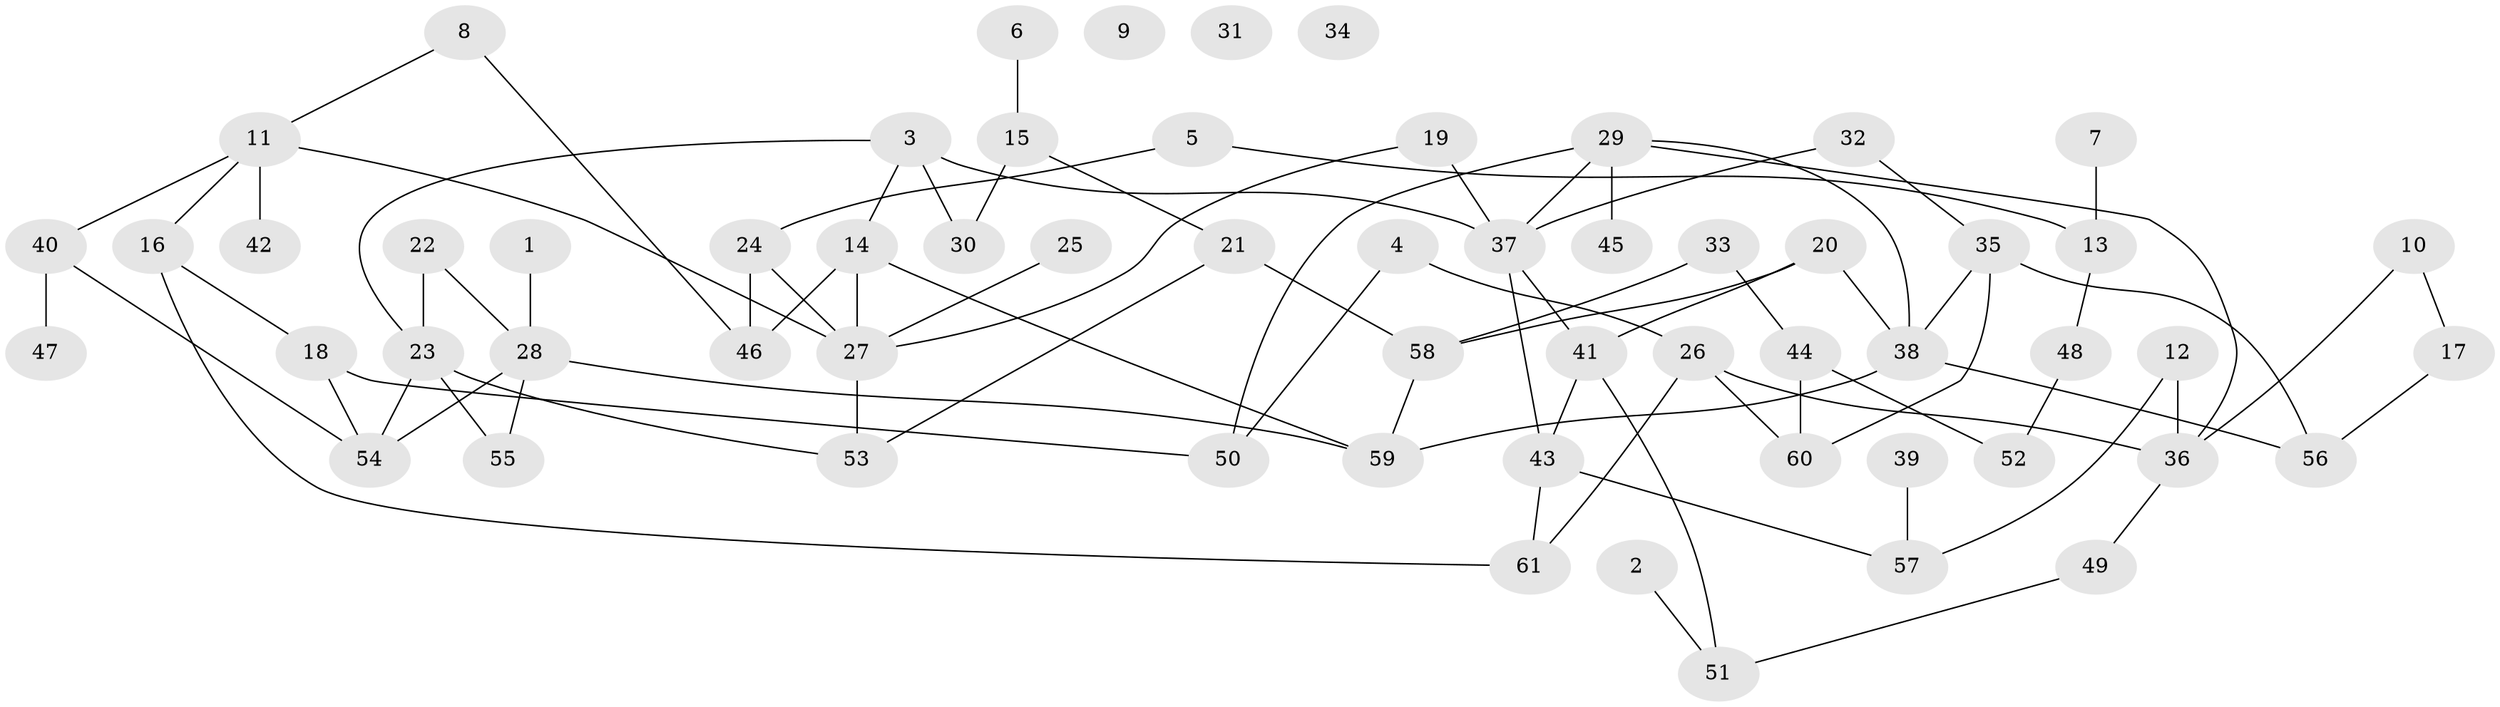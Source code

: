 // Generated by graph-tools (version 1.1) at 2025/13/03/09/25 04:13:11]
// undirected, 61 vertices, 84 edges
graph export_dot {
graph [start="1"]
  node [color=gray90,style=filled];
  1;
  2;
  3;
  4;
  5;
  6;
  7;
  8;
  9;
  10;
  11;
  12;
  13;
  14;
  15;
  16;
  17;
  18;
  19;
  20;
  21;
  22;
  23;
  24;
  25;
  26;
  27;
  28;
  29;
  30;
  31;
  32;
  33;
  34;
  35;
  36;
  37;
  38;
  39;
  40;
  41;
  42;
  43;
  44;
  45;
  46;
  47;
  48;
  49;
  50;
  51;
  52;
  53;
  54;
  55;
  56;
  57;
  58;
  59;
  60;
  61;
  1 -- 28;
  2 -- 51;
  3 -- 14;
  3 -- 23;
  3 -- 30;
  3 -- 37;
  4 -- 26;
  4 -- 50;
  5 -- 13;
  5 -- 24;
  6 -- 15;
  7 -- 13;
  8 -- 11;
  8 -- 46;
  10 -- 17;
  10 -- 36;
  11 -- 16;
  11 -- 27;
  11 -- 40;
  11 -- 42;
  12 -- 36;
  12 -- 57;
  13 -- 48;
  14 -- 27;
  14 -- 46;
  14 -- 59;
  15 -- 21;
  15 -- 30;
  16 -- 18;
  16 -- 61;
  17 -- 56;
  18 -- 50;
  18 -- 54;
  19 -- 27;
  19 -- 37;
  20 -- 38;
  20 -- 41;
  20 -- 58;
  21 -- 53;
  21 -- 58;
  22 -- 23;
  22 -- 28;
  23 -- 53;
  23 -- 54;
  23 -- 55;
  24 -- 27;
  24 -- 46;
  25 -- 27;
  26 -- 36;
  26 -- 60;
  26 -- 61;
  27 -- 53;
  28 -- 54;
  28 -- 55;
  28 -- 59;
  29 -- 36;
  29 -- 37;
  29 -- 38;
  29 -- 45;
  29 -- 50;
  32 -- 35;
  32 -- 37;
  33 -- 44;
  33 -- 58;
  35 -- 38;
  35 -- 56;
  35 -- 60;
  36 -- 49;
  37 -- 41;
  37 -- 43;
  38 -- 56;
  38 -- 59;
  39 -- 57;
  40 -- 47;
  40 -- 54;
  41 -- 43;
  41 -- 51;
  43 -- 57;
  43 -- 61;
  44 -- 52;
  44 -- 60;
  48 -- 52;
  49 -- 51;
  58 -- 59;
}
